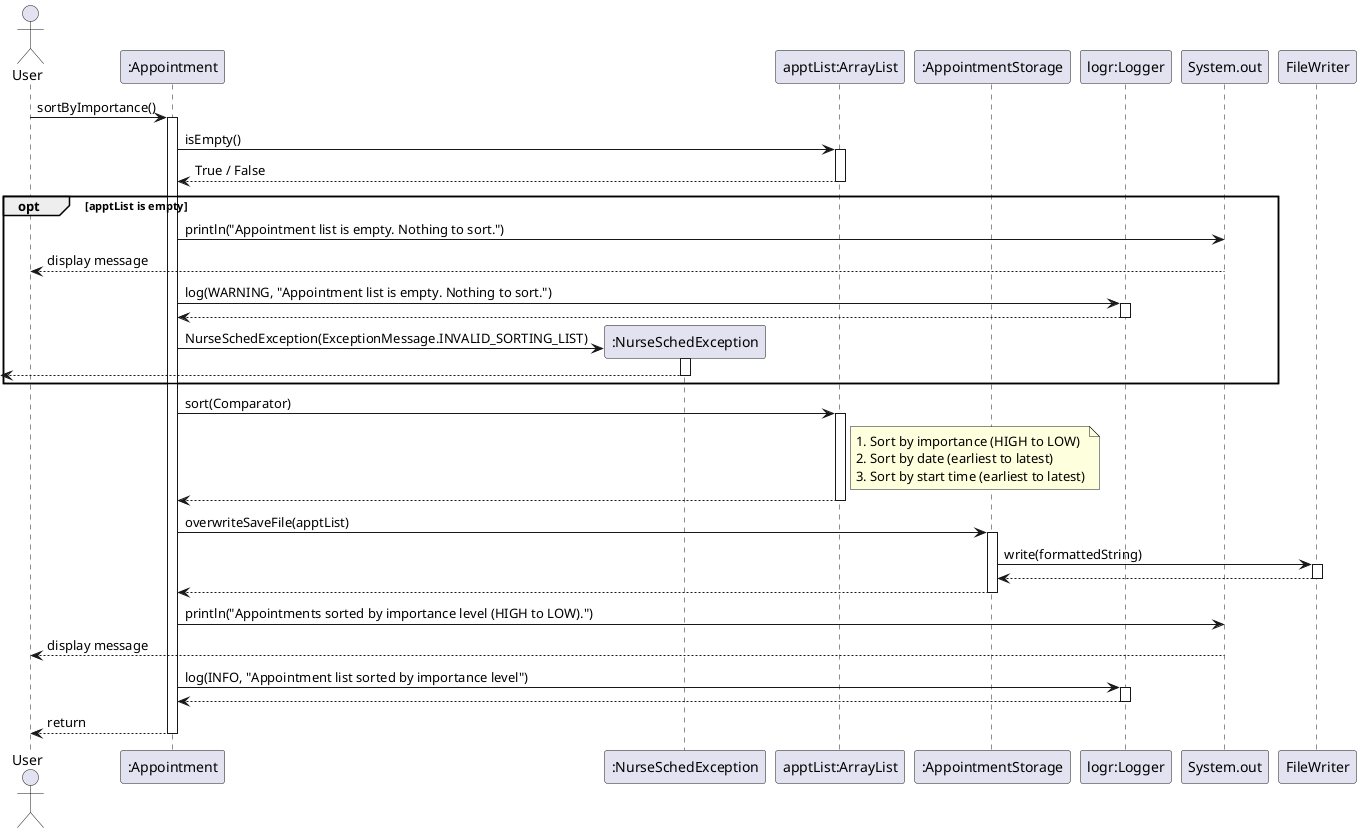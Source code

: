 @startuml

actor User
participant ":Appointment" as Appointment
participant ":NurseSchedException" as NurseSchedException
participant "apptList:ArrayList" as apptList
participant ":AppointmentStorage" as AppointmentStorage
participant "logr:Logger" as Logger

User -> Appointment : sortByImportance()
activate Appointment

Appointment -> apptList : isEmpty()
activate apptList
apptList --> Appointment : True / False
deactivate apptList

opt apptList is empty
    Appointment -> System.out : println("Appointment list is empty. Nothing to sort.")
    System.out --> User : display message

    Appointment -> Logger : log(WARNING, "Appointment list is empty. Nothing to sort.")
    activate Logger
    Logger --> Appointment
    deactivate Logger

    create NurseSchedException
    Appointment -> NurseSchedException : NurseSchedException(ExceptionMessage.INVALID_SORTING_LIST)
    activate NurseSchedException

    NurseSchedException -->[
    deactivate NurseSchedException
end

Appointment -> apptList : sort(Comparator)
activate apptList
note right of apptList
  1. Sort by importance (HIGH to LOW)
  2. Sort by date (earliest to latest)
  3. Sort by start time (earliest to latest)
end note
apptList --> Appointment
deactivate apptList

Appointment -> AppointmentStorage : overwriteSaveFile(apptList)
activate AppointmentStorage
AppointmentStorage -> FileWriter : write(formattedString)
activate FileWriter
FileWriter --> AppointmentStorage
deactivate FileWriter
AppointmentStorage --> Appointment
deactivate AppointmentStorage

Appointment -> System.out : println("Appointments sorted by importance level (HIGH to LOW).")
System.out --> User : display message

Appointment -> Logger : log(INFO, "Appointment list sorted by importance level")
activate Logger
Logger --> Appointment
deactivate Logger

Appointment --> User : return
deactivate Appointment

@enduml